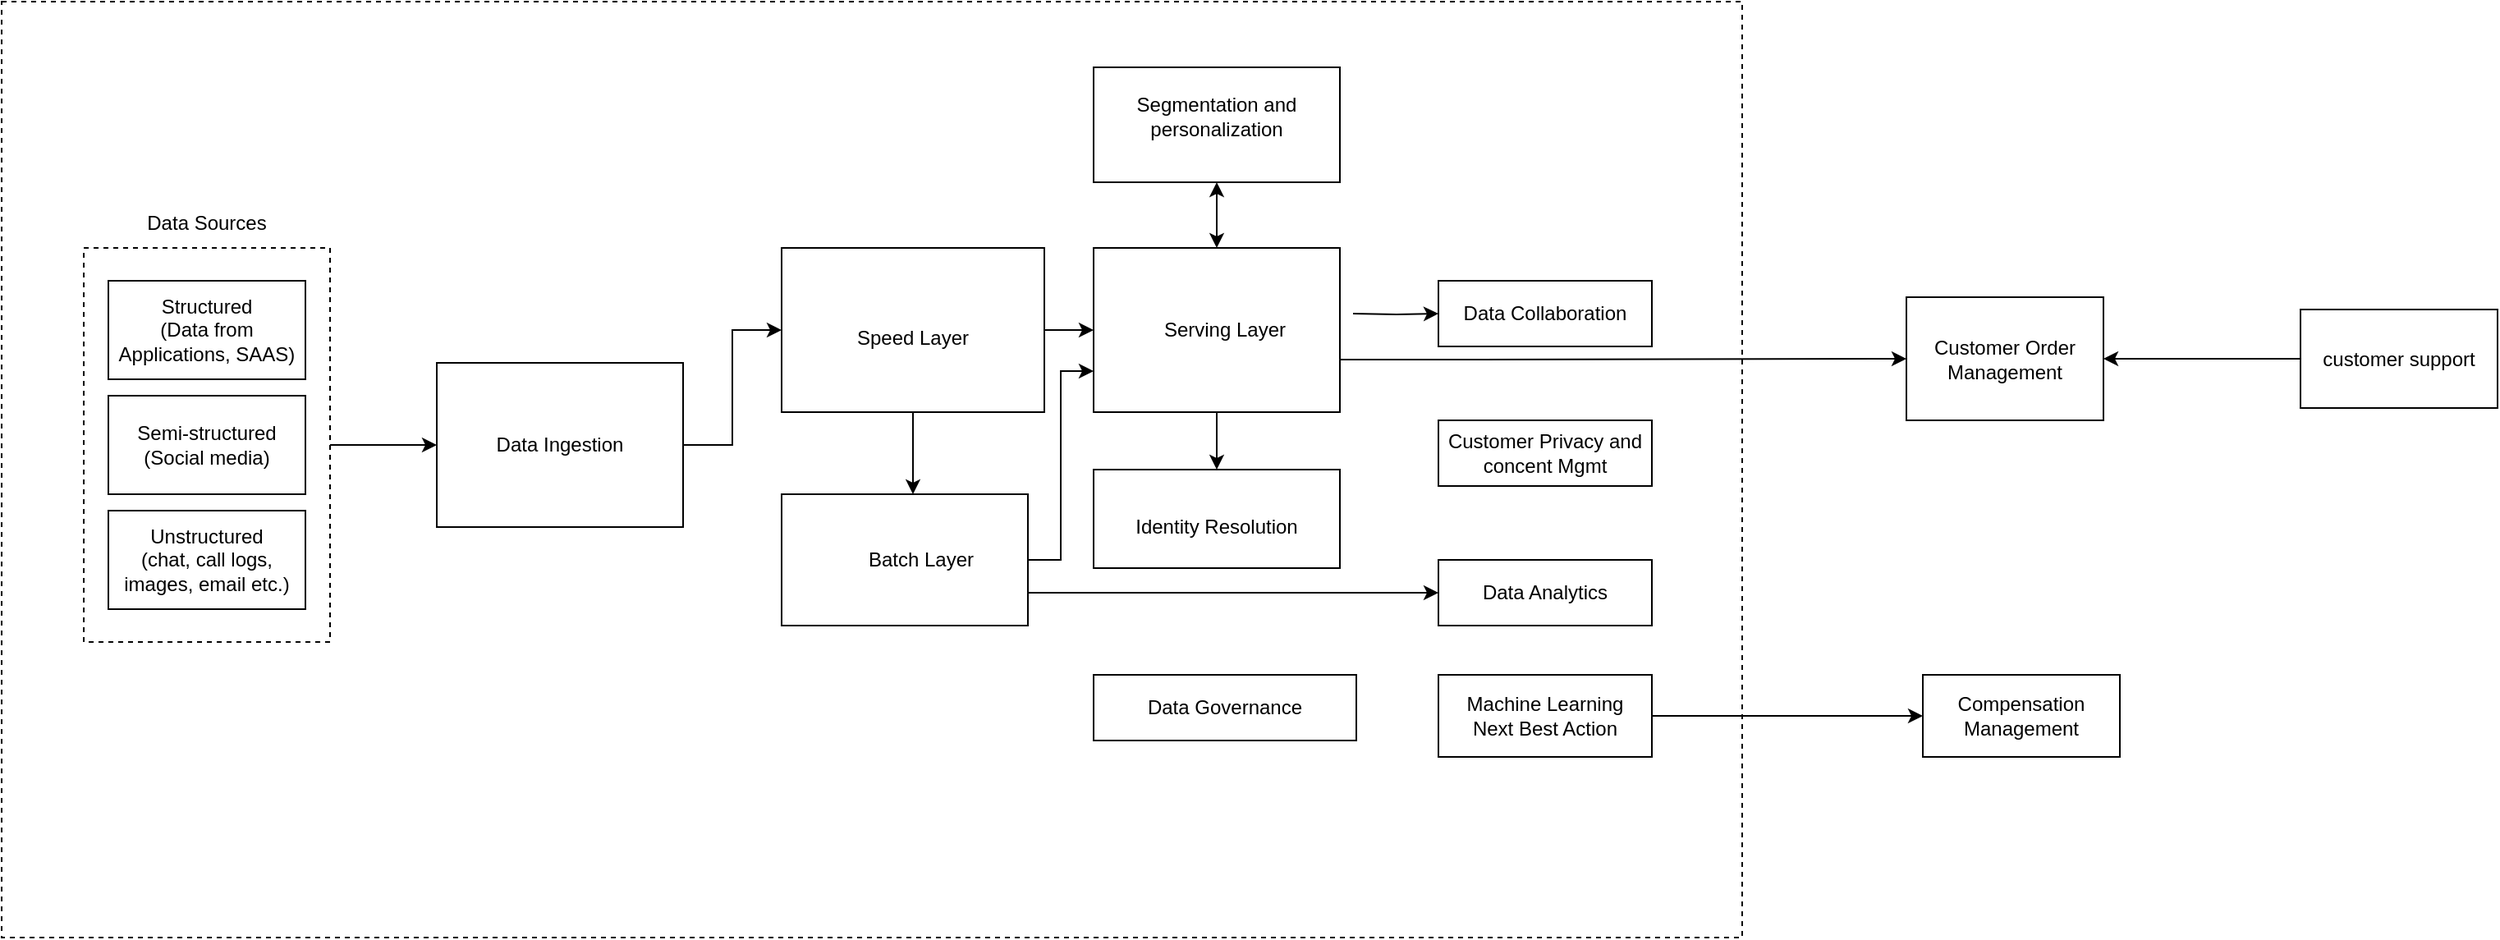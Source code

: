 <mxfile version="22.1.2" type="device">
  <diagram name="Page-1" id="dNXR-hKTdnCZOeplXMrT">
    <mxGraphModel dx="1397" dy="807" grid="1" gridSize="10" guides="1" tooltips="1" connect="1" arrows="1" fold="1" page="1" pageScale="1" pageWidth="1800" pageHeight="1200" math="0" shadow="0">
      <root>
        <mxCell id="0" />
        <mxCell id="1" parent="0" />
        <mxCell id="xIBE9MmWSDMr6PMOZGod-64" value="" style="rounded=0;whiteSpace=wrap;html=1;fillColor=none;dashed=1;" vertex="1" parent="1">
          <mxGeometry x="80" y="80" width="1060" height="570" as="geometry" />
        </mxCell>
        <mxCell id="xIBE9MmWSDMr6PMOZGod-29" style="edgeStyle=orthogonalEdgeStyle;rounded=0;orthogonalLoop=1;jettySize=auto;html=1;entryX=0;entryY=0.5;entryDx=0;entryDy=0;" edge="1" parent="1" source="xIBE9MmWSDMr6PMOZGod-9" target="xIBE9MmWSDMr6PMOZGod-11">
          <mxGeometry relative="1" as="geometry" />
        </mxCell>
        <mxCell id="xIBE9MmWSDMr6PMOZGod-9" value="" style="rounded=0;whiteSpace=wrap;html=1;fillColor=none;dashed=1;fontColor=#ffffff;strokeColor=#000000;" vertex="1" parent="1">
          <mxGeometry x="130" y="230" width="150" height="240" as="geometry" />
        </mxCell>
        <mxCell id="xIBE9MmWSDMr6PMOZGod-1" value="Semi-structured&lt;br&gt;(Social media)" style="rounded=0;whiteSpace=wrap;html=1;" vertex="1" parent="1">
          <mxGeometry x="145" y="320" width="120" height="60" as="geometry" />
        </mxCell>
        <mxCell id="xIBE9MmWSDMr6PMOZGod-2" value="Structured&lt;br&gt;(Data from Applications, SAAS)" style="rounded=0;whiteSpace=wrap;html=1;" vertex="1" parent="1">
          <mxGeometry x="145" y="250" width="120" height="60" as="geometry" />
        </mxCell>
        <mxCell id="xIBE9MmWSDMr6PMOZGod-3" value="Unstructured&lt;br&gt;(chat, call logs, images, email etc.)" style="rounded=0;whiteSpace=wrap;html=1;" vertex="1" parent="1">
          <mxGeometry x="145" y="390" width="120" height="60" as="geometry" />
        </mxCell>
        <mxCell id="xIBE9MmWSDMr6PMOZGod-10" value="Data Sources" style="text;html=1;strokeColor=none;fillColor=none;align=center;verticalAlign=middle;whiteSpace=wrap;rounded=0;" vertex="1" parent="1">
          <mxGeometry x="150" y="200" width="110" height="30" as="geometry" />
        </mxCell>
        <mxCell id="xIBE9MmWSDMr6PMOZGod-30" style="edgeStyle=orthogonalEdgeStyle;rounded=0;orthogonalLoop=1;jettySize=auto;html=1;entryX=0;entryY=0.5;entryDx=0;entryDy=0;" edge="1" parent="1" source="xIBE9MmWSDMr6PMOZGod-11" target="xIBE9MmWSDMr6PMOZGod-22">
          <mxGeometry relative="1" as="geometry" />
        </mxCell>
        <mxCell id="xIBE9MmWSDMr6PMOZGod-11" value="" style="rounded=0;whiteSpace=wrap;html=1;fillColor=none;fontColor=#ffffff;strokeColor=#000000;" vertex="1" parent="1">
          <mxGeometry x="345" y="300" width="150" height="100" as="geometry" />
        </mxCell>
        <mxCell id="xIBE9MmWSDMr6PMOZGod-12" value="Data Ingestion" style="text;html=1;strokeColor=none;fillColor=none;align=center;verticalAlign=middle;whiteSpace=wrap;rounded=0;" vertex="1" parent="1">
          <mxGeometry x="365" y="335" width="110" height="30" as="geometry" />
        </mxCell>
        <mxCell id="xIBE9MmWSDMr6PMOZGod-37" style="edgeStyle=orthogonalEdgeStyle;rounded=0;orthogonalLoop=1;jettySize=auto;html=1;entryX=0.5;entryY=0;entryDx=0;entryDy=0;" edge="1" parent="1" source="xIBE9MmWSDMr6PMOZGod-13" target="xIBE9MmWSDMr6PMOZGod-24">
          <mxGeometry relative="1" as="geometry">
            <Array as="points" />
          </mxGeometry>
        </mxCell>
        <mxCell id="xIBE9MmWSDMr6PMOZGod-69" style="edgeStyle=orthogonalEdgeStyle;rounded=0;orthogonalLoop=1;jettySize=auto;html=1;entryX=0;entryY=0.5;entryDx=0;entryDy=0;" edge="1" parent="1" source="xIBE9MmWSDMr6PMOZGod-13" target="xIBE9MmWSDMr6PMOZGod-66">
          <mxGeometry relative="1" as="geometry">
            <Array as="points">
              <mxPoint x="980" y="298" />
              <mxPoint x="980" y="298" />
            </Array>
          </mxGeometry>
        </mxCell>
        <mxCell id="xIBE9MmWSDMr6PMOZGod-13" value="" style="rounded=0;whiteSpace=wrap;html=1;fillColor=none;fontColor=#ffffff;strokeColor=#000000;" vertex="1" parent="1">
          <mxGeometry x="745" y="230" width="150" height="100" as="geometry" />
        </mxCell>
        <mxCell id="xIBE9MmWSDMr6PMOZGod-15" value="Speed Layer" style="text;html=1;strokeColor=none;fillColor=none;align=center;verticalAlign=middle;whiteSpace=wrap;rounded=0;" vertex="1" parent="1">
          <mxGeometry x="580" y="270" width="110" height="30" as="geometry" />
        </mxCell>
        <mxCell id="xIBE9MmWSDMr6PMOZGod-34" style="edgeStyle=orthogonalEdgeStyle;rounded=0;orthogonalLoop=1;jettySize=auto;html=1;entryX=0;entryY=0.75;entryDx=0;entryDy=0;" edge="1" parent="1" source="xIBE9MmWSDMr6PMOZGod-18" target="xIBE9MmWSDMr6PMOZGod-13">
          <mxGeometry relative="1" as="geometry" />
        </mxCell>
        <mxCell id="xIBE9MmWSDMr6PMOZGod-18" value="" style="rounded=0;whiteSpace=wrap;html=1;fillColor=none;fontColor=#ffffff;strokeColor=#000000;" vertex="1" parent="1">
          <mxGeometry x="555" y="380" width="150" height="80" as="geometry" />
        </mxCell>
        <mxCell id="xIBE9MmWSDMr6PMOZGod-19" value="Batch Layer" style="text;html=1;strokeColor=none;fillColor=none;align=center;verticalAlign=middle;whiteSpace=wrap;rounded=0;" vertex="1" parent="1">
          <mxGeometry x="585" y="410" width="110" height="20" as="geometry" />
        </mxCell>
        <mxCell id="xIBE9MmWSDMr6PMOZGod-32" style="edgeStyle=orthogonalEdgeStyle;rounded=0;orthogonalLoop=1;jettySize=auto;html=1;" edge="1" parent="1" source="xIBE9MmWSDMr6PMOZGod-22" target="xIBE9MmWSDMr6PMOZGod-13">
          <mxGeometry relative="1" as="geometry" />
        </mxCell>
        <mxCell id="xIBE9MmWSDMr6PMOZGod-22" value="" style="rounded=0;whiteSpace=wrap;html=1;fillColor=none;fontColor=#ffffff;strokeColor=#000000;" vertex="1" parent="1">
          <mxGeometry x="555" y="230" width="160" height="100" as="geometry" />
        </mxCell>
        <mxCell id="xIBE9MmWSDMr6PMOZGod-52" style="rounded=0;orthogonalLoop=1;jettySize=auto;html=1;entryX=0;entryY=0.5;entryDx=0;entryDy=0;exitX=1;exitY=0.75;exitDx=0;exitDy=0;" edge="1" parent="1" source="xIBE9MmWSDMr6PMOZGod-18" target="xIBE9MmWSDMr6PMOZGod-45">
          <mxGeometry relative="1" as="geometry">
            <mxPoint x="905" y="280" as="sourcePoint" />
          </mxGeometry>
        </mxCell>
        <mxCell id="xIBE9MmWSDMr6PMOZGod-56" style="edgeStyle=orthogonalEdgeStyle;rounded=0;orthogonalLoop=1;jettySize=auto;html=1;" edge="1" parent="1" target="xIBE9MmWSDMr6PMOZGod-53">
          <mxGeometry relative="1" as="geometry">
            <mxPoint x="903" y="270" as="sourcePoint" />
          </mxGeometry>
        </mxCell>
        <mxCell id="xIBE9MmWSDMr6PMOZGod-23" value="Serving Layer" style="text;html=1;strokeColor=none;fillColor=none;align=center;verticalAlign=middle;whiteSpace=wrap;rounded=0;" vertex="1" parent="1">
          <mxGeometry x="765" y="270" width="120" height="20" as="geometry" />
        </mxCell>
        <mxCell id="xIBE9MmWSDMr6PMOZGod-24" value="" style="rounded=0;whiteSpace=wrap;html=1;fillColor=none;fontColor=#ffffff;strokeColor=#000000;" vertex="1" parent="1">
          <mxGeometry x="745" y="365" width="150" height="60" as="geometry" />
        </mxCell>
        <mxCell id="xIBE9MmWSDMr6PMOZGod-25" value="Identity Resolution" style="text;html=1;strokeColor=none;fillColor=none;align=center;verticalAlign=middle;whiteSpace=wrap;rounded=0;" vertex="1" parent="1">
          <mxGeometry x="765" y="390" width="110" height="20" as="geometry" />
        </mxCell>
        <mxCell id="xIBE9MmWSDMr6PMOZGod-31" style="edgeStyle=orthogonalEdgeStyle;rounded=0;orthogonalLoop=1;jettySize=auto;html=1;" edge="1" parent="1" source="xIBE9MmWSDMr6PMOZGod-22">
          <mxGeometry relative="1" as="geometry">
            <mxPoint x="635" y="380" as="targetPoint" />
          </mxGeometry>
        </mxCell>
        <mxCell id="xIBE9MmWSDMr6PMOZGod-42" value="" style="rounded=0;whiteSpace=wrap;html=1;fillColor=none;fontColor=#ffffff;strokeColor=#000000;" vertex="1" parent="1">
          <mxGeometry x="745" y="120" width="150" height="70" as="geometry" />
        </mxCell>
        <mxCell id="xIBE9MmWSDMr6PMOZGod-43" value="Segmentation and personalization" style="text;html=1;strokeColor=none;fillColor=none;align=center;verticalAlign=middle;whiteSpace=wrap;rounded=0;" vertex="1" parent="1">
          <mxGeometry x="765" y="140" width="110" height="20" as="geometry" />
        </mxCell>
        <mxCell id="xIBE9MmWSDMr6PMOZGod-44" value="" style="endArrow=classic;startArrow=classic;html=1;rounded=0;exitX=0.5;exitY=0;exitDx=0;exitDy=0;entryX=0.5;entryY=1;entryDx=0;entryDy=0;" edge="1" parent="1" source="xIBE9MmWSDMr6PMOZGod-13" target="xIBE9MmWSDMr6PMOZGod-42">
          <mxGeometry width="50" height="50" relative="1" as="geometry">
            <mxPoint x="935" y="260" as="sourcePoint" />
            <mxPoint x="985" y="210" as="targetPoint" />
          </mxGeometry>
        </mxCell>
        <mxCell id="xIBE9MmWSDMr6PMOZGod-45" value="&lt;font color=&quot;#000000&quot;&gt;Data Analytics&lt;/font&gt;" style="rounded=0;whiteSpace=wrap;html=1;fillColor=none;fontColor=#ffffff;strokeColor=#000000;" vertex="1" parent="1">
          <mxGeometry x="955" y="420" width="130" height="40" as="geometry" />
        </mxCell>
        <mxCell id="xIBE9MmWSDMr6PMOZGod-53" value="&lt;font color=&quot;#000000&quot;&gt;Data Collaboration&lt;/font&gt;" style="rounded=0;whiteSpace=wrap;html=1;fillColor=none;fontColor=#ffffff;strokeColor=#000000;" vertex="1" parent="1">
          <mxGeometry x="955" y="250" width="130" height="40" as="geometry" />
        </mxCell>
        <mxCell id="xIBE9MmWSDMr6PMOZGod-57" value="&lt;font color=&quot;#000000&quot;&gt;Customer Privacy and concent Mgmt&lt;/font&gt;" style="rounded=0;whiteSpace=wrap;html=1;fillColor=none;fontColor=#ffffff;strokeColor=#000000;" vertex="1" parent="1">
          <mxGeometry x="955" y="335" width="130" height="40" as="geometry" />
        </mxCell>
        <mxCell id="xIBE9MmWSDMr6PMOZGod-60" style="edgeStyle=orthogonalEdgeStyle;rounded=0;orthogonalLoop=1;jettySize=auto;html=1;entryX=0;entryY=0.5;entryDx=0;entryDy=0;" edge="1" parent="1" source="xIBE9MmWSDMr6PMOZGod-58" target="xIBE9MmWSDMr6PMOZGod-59">
          <mxGeometry relative="1" as="geometry">
            <mxPoint x="1175" y="515" as="targetPoint" />
          </mxGeometry>
        </mxCell>
        <mxCell id="xIBE9MmWSDMr6PMOZGod-58" value="&lt;font color=&quot;#000000&quot;&gt;Machine Learning&lt;br&gt;Next Best Action&lt;br&gt;&lt;/font&gt;" style="rounded=0;whiteSpace=wrap;html=1;fillColor=none;fontColor=#ffffff;strokeColor=#000000;" vertex="1" parent="1">
          <mxGeometry x="955" y="490" width="130" height="50" as="geometry" />
        </mxCell>
        <mxCell id="xIBE9MmWSDMr6PMOZGod-59" value="Compensation Management" style="rounded=0;whiteSpace=wrap;html=1;" vertex="1" parent="1">
          <mxGeometry x="1250" y="490" width="120" height="50" as="geometry" />
        </mxCell>
        <mxCell id="xIBE9MmWSDMr6PMOZGod-62" value="&lt;font color=&quot;#000000&quot;&gt;Data Governance&lt;/font&gt;" style="rounded=0;whiteSpace=wrap;html=1;fillColor=none;fontColor=#ffffff;strokeColor=#000000;" vertex="1" parent="1">
          <mxGeometry x="745" y="490" width="160" height="40" as="geometry" />
        </mxCell>
        <mxCell id="xIBE9MmWSDMr6PMOZGod-66" value="Customer Order Management" style="rounded=0;whiteSpace=wrap;html=1;" vertex="1" parent="1">
          <mxGeometry x="1240" y="260" width="120" height="75" as="geometry" />
        </mxCell>
        <mxCell id="xIBE9MmWSDMr6PMOZGod-71" style="edgeStyle=orthogonalEdgeStyle;rounded=0;orthogonalLoop=1;jettySize=auto;html=1;entryX=1;entryY=0.5;entryDx=0;entryDy=0;" edge="1" parent="1" source="xIBE9MmWSDMr6PMOZGod-70" target="xIBE9MmWSDMr6PMOZGod-66">
          <mxGeometry relative="1" as="geometry" />
        </mxCell>
        <mxCell id="xIBE9MmWSDMr6PMOZGod-70" value="customer support" style="rounded=0;whiteSpace=wrap;html=1;" vertex="1" parent="1">
          <mxGeometry x="1480" y="267.5" width="120" height="60" as="geometry" />
        </mxCell>
      </root>
    </mxGraphModel>
  </diagram>
</mxfile>

